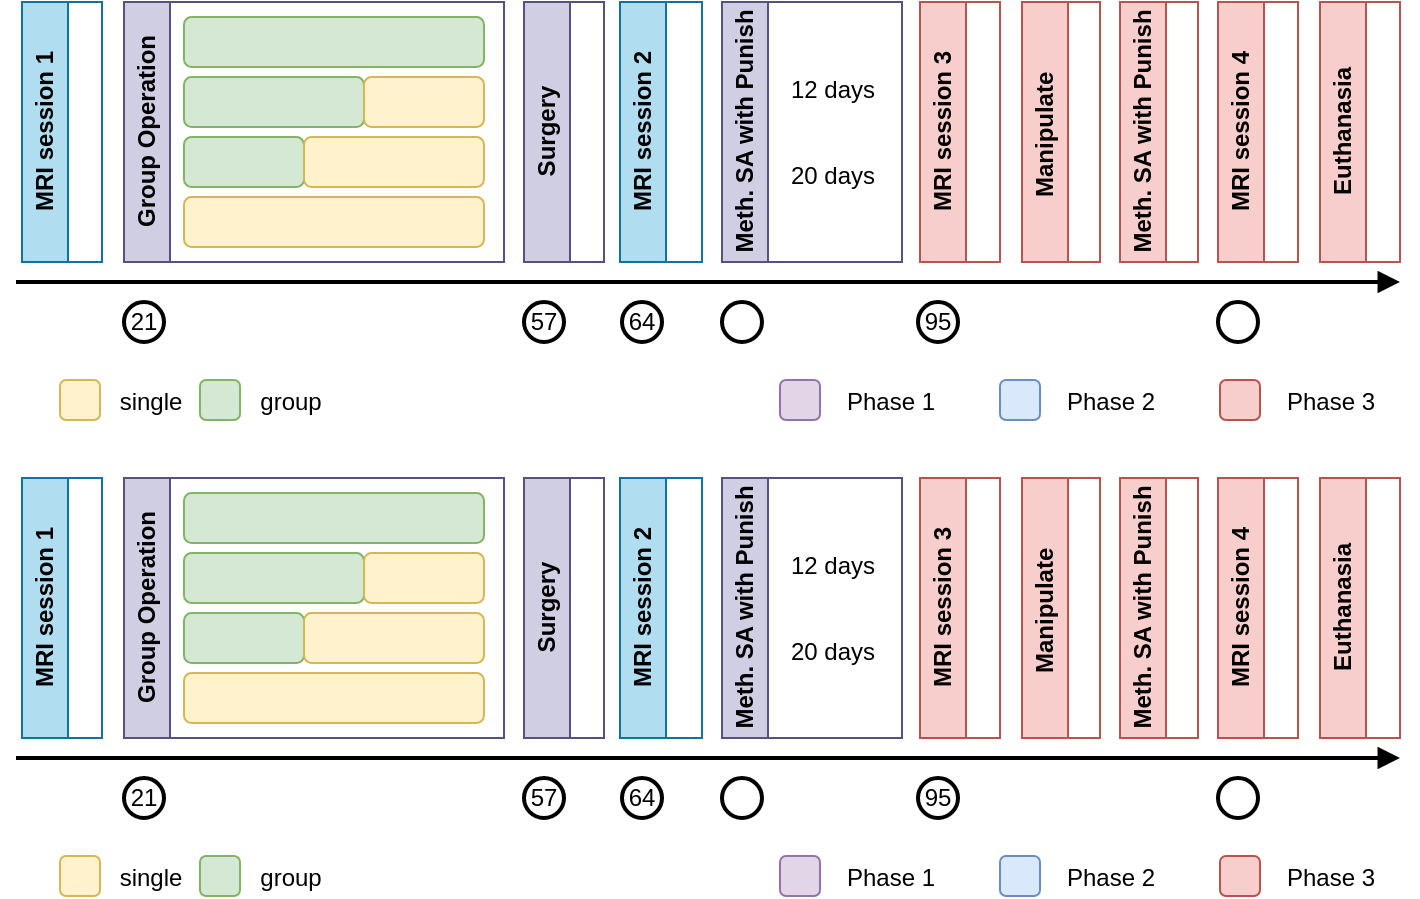 <mxfile version="26.0.6">
  <diagram name="Page-1" id="I2RzQkV2m2pnWG8UewLT">
    <mxGraphModel dx="930" dy="965" grid="1" gridSize="10" guides="1" tooltips="1" connect="1" arrows="1" fold="1" page="1" pageScale="1" pageWidth="709" pageHeight="236" math="0" shadow="0">
      <root>
        <mxCell id="0" />
        <mxCell id="1" parent="0" />
        <mxCell id="CC86WL3dVChZbo9_PTtD-1" value="" style="endArrow=block;html=1;rounded=0;endFill=1;strokeWidth=2;" edge="1" parent="1">
          <mxGeometry relative="1" as="geometry">
            <mxPoint x="8" y="155" as="sourcePoint" />
            <mxPoint x="700" y="155" as="targetPoint" />
          </mxGeometry>
        </mxCell>
        <mxCell id="CC86WL3dVChZbo9_PTtD-9" value="Group Operation" style="swimlane;horizontal=0;whiteSpace=wrap;html=1;fillColor=#d0cee2;strokeColor=#56517e;" vertex="1" parent="1">
          <mxGeometry x="62" y="15" width="190" height="130" as="geometry">
            <mxRectangle x="40" y="160" width="40" height="120" as="alternateBounds" />
          </mxGeometry>
        </mxCell>
        <mxCell id="CC86WL3dVChZbo9_PTtD-13" value="" style="rounded=1;whiteSpace=wrap;html=1;fillColor=#fff2cc;strokeColor=#d6b656;" vertex="1" parent="CC86WL3dVChZbo9_PTtD-9">
          <mxGeometry x="30" y="97.5" width="150" height="25" as="geometry" />
        </mxCell>
        <mxCell id="CC86WL3dVChZbo9_PTtD-14" value="" style="rounded=1;whiteSpace=wrap;html=1;fillColor=#d5e8d4;strokeColor=#82b366;" vertex="1" parent="CC86WL3dVChZbo9_PTtD-9">
          <mxGeometry x="30" y="7.5" width="150" height="25" as="geometry" />
        </mxCell>
        <mxCell id="CC86WL3dVChZbo9_PTtD-15" value="" style="rounded=1;whiteSpace=wrap;html=1;fillColor=#d5e8d4;strokeColor=#82b366;" vertex="1" parent="CC86WL3dVChZbo9_PTtD-9">
          <mxGeometry x="30" y="37.5" width="90" height="25" as="geometry" />
        </mxCell>
        <mxCell id="CC86WL3dVChZbo9_PTtD-16" value="" style="rounded=1;whiteSpace=wrap;html=1;fillColor=#fff2cc;strokeColor=#d6b656;" vertex="1" parent="CC86WL3dVChZbo9_PTtD-9">
          <mxGeometry x="120" y="37.5" width="60" height="25" as="geometry" />
        </mxCell>
        <mxCell id="CC86WL3dVChZbo9_PTtD-17" value="" style="rounded=1;whiteSpace=wrap;html=1;fillColor=#d5e8d4;strokeColor=#82b366;" vertex="1" parent="CC86WL3dVChZbo9_PTtD-9">
          <mxGeometry x="30" y="67.5" width="60" height="25" as="geometry" />
        </mxCell>
        <mxCell id="CC86WL3dVChZbo9_PTtD-18" value="" style="rounded=1;whiteSpace=wrap;html=1;fillColor=#fff2cc;strokeColor=#d6b656;" vertex="1" parent="CC86WL3dVChZbo9_PTtD-9">
          <mxGeometry x="90" y="67.5" width="90" height="25" as="geometry" />
        </mxCell>
        <mxCell id="CC86WL3dVChZbo9_PTtD-10" value="21" style="ellipse;whiteSpace=wrap;html=1;aspect=fixed;strokeWidth=2;" vertex="1" parent="1">
          <mxGeometry x="62" y="165" width="20" height="20" as="geometry" />
        </mxCell>
        <mxCell id="CC86WL3dVChZbo9_PTtD-11" value="57" style="ellipse;whiteSpace=wrap;html=1;aspect=fixed;strokeWidth=2;" vertex="1" parent="1">
          <mxGeometry x="262" y="165" width="20" height="20" as="geometry" />
        </mxCell>
        <mxCell id="CC86WL3dVChZbo9_PTtD-12" value="64" style="ellipse;whiteSpace=wrap;html=1;aspect=fixed;strokeWidth=2;" vertex="1" parent="1">
          <mxGeometry x="311" y="165" width="20" height="20" as="geometry" />
        </mxCell>
        <mxCell id="CC86WL3dVChZbo9_PTtD-19" value="Surgery" style="swimlane;horizontal=0;whiteSpace=wrap;html=1;fillColor=#d0cee2;strokeColor=#56517e;" vertex="1" parent="1">
          <mxGeometry x="262" y="15" width="40" height="130" as="geometry">
            <mxRectangle x="40" y="160" width="40" height="120" as="alternateBounds" />
          </mxGeometry>
        </mxCell>
        <mxCell id="CC86WL3dVChZbo9_PTtD-26" value="Meth. SA with Punish" style="swimlane;horizontal=0;whiteSpace=wrap;html=1;fillColor=#d0cee2;strokeColor=#56517e;" vertex="1" parent="1">
          <mxGeometry x="361" y="15" width="90" height="130" as="geometry">
            <mxRectangle x="40" y="160" width="40" height="120" as="alternateBounds" />
          </mxGeometry>
        </mxCell>
        <mxCell id="CC86WL3dVChZbo9_PTtD-32" value="&lt;div&gt;12 days&lt;/div&gt;&lt;div&gt;&lt;br&gt;&lt;/div&gt;&lt;div&gt;&lt;br&gt;&lt;/div&gt;20 days" style="text;html=1;align=center;verticalAlign=middle;resizable=0;points=[];autosize=1;strokeColor=none;fillColor=none;" vertex="1" parent="CC86WL3dVChZbo9_PTtD-26">
          <mxGeometry x="20" y="30" width="70" height="70" as="geometry" />
        </mxCell>
        <mxCell id="CC86WL3dVChZbo9_PTtD-29" value="MRI session 1" style="swimlane;horizontal=0;whiteSpace=wrap;html=1;fillColor=#b1ddf0;strokeColor=#10739e;" vertex="1" parent="1">
          <mxGeometry x="11" y="15" width="40" height="130" as="geometry">
            <mxRectangle x="40" y="160" width="40" height="120" as="alternateBounds" />
          </mxGeometry>
        </mxCell>
        <mxCell id="CC86WL3dVChZbo9_PTtD-30" value="MRI session 3" style="swimlane;horizontal=0;whiteSpace=wrap;html=1;fillColor=#f8cecc;strokeColor=#b85450;" vertex="1" parent="1">
          <mxGeometry x="460" y="15" width="40" height="130" as="geometry">
            <mxRectangle x="40" y="160" width="40" height="120" as="alternateBounds" />
          </mxGeometry>
        </mxCell>
        <mxCell id="CC86WL3dVChZbo9_PTtD-31" value="95" style="ellipse;whiteSpace=wrap;html=1;aspect=fixed;strokeWidth=2;" vertex="1" parent="1">
          <mxGeometry x="459" y="165" width="20" height="20" as="geometry" />
        </mxCell>
        <mxCell id="CC86WL3dVChZbo9_PTtD-33" value="MRI session 2" style="swimlane;horizontal=0;whiteSpace=wrap;html=1;fillColor=#b1ddf0;strokeColor=#10739e;" vertex="1" parent="1">
          <mxGeometry x="310" y="15" width="41" height="130" as="geometry">
            <mxRectangle x="40" y="160" width="40" height="120" as="alternateBounds" />
          </mxGeometry>
        </mxCell>
        <mxCell id="CC86WL3dVChZbo9_PTtD-34" value="Manipulate&amp;nbsp;" style="swimlane;horizontal=0;whiteSpace=wrap;html=1;fillColor=#f8cecc;strokeColor=#b85450;" vertex="1" parent="1">
          <mxGeometry x="511" y="15" width="39" height="130" as="geometry">
            <mxRectangle x="40" y="160" width="40" height="120" as="alternateBounds" />
          </mxGeometry>
        </mxCell>
        <mxCell id="CC86WL3dVChZbo9_PTtD-36" value="MRI session 4" style="swimlane;horizontal=0;whiteSpace=wrap;html=1;fillColor=#f8cecc;strokeColor=#b85450;" vertex="1" parent="1">
          <mxGeometry x="609" y="15" width="40" height="130" as="geometry">
            <mxRectangle x="40" y="160" width="40" height="120" as="alternateBounds" />
          </mxGeometry>
        </mxCell>
        <mxCell id="CC86WL3dVChZbo9_PTtD-37" value="" style="ellipse;whiteSpace=wrap;html=1;aspect=fixed;strokeWidth=2;" vertex="1" parent="1">
          <mxGeometry x="609" y="165" width="20" height="20" as="geometry" />
        </mxCell>
        <mxCell id="CC86WL3dVChZbo9_PTtD-38" value="Meth. SA with Punish" style="swimlane;horizontal=0;whiteSpace=wrap;html=1;fillColor=#f8cecc;strokeColor=#b85450;" vertex="1" parent="1">
          <mxGeometry x="560" y="15" width="39" height="130" as="geometry">
            <mxRectangle x="40" y="160" width="40" height="120" as="alternateBounds" />
          </mxGeometry>
        </mxCell>
        <mxCell id="CC86WL3dVChZbo9_PTtD-52" value="Euthanasia" style="swimlane;horizontal=0;whiteSpace=wrap;html=1;fillColor=#f8cecc;strokeColor=#b85450;" vertex="1" parent="1">
          <mxGeometry x="660" y="15" width="40" height="130" as="geometry">
            <mxRectangle x="40" y="160" width="40" height="120" as="alternateBounds" />
          </mxGeometry>
        </mxCell>
        <mxCell id="CC86WL3dVChZbo9_PTtD-53" value="" style="ellipse;whiteSpace=wrap;html=1;aspect=fixed;strokeWidth=2;" vertex="1" parent="1">
          <mxGeometry x="361" y="165" width="20" height="20" as="geometry" />
        </mxCell>
        <mxCell id="CC86WL3dVChZbo9_PTtD-39" value="" style="rounded=1;whiteSpace=wrap;html=1;fillColor=#fff2cc;strokeColor=#d6b656;" vertex="1" parent="1">
          <mxGeometry x="30" y="204" width="20" height="20" as="geometry" />
        </mxCell>
        <mxCell id="CC86WL3dVChZbo9_PTtD-41" value="single" style="text;html=1;align=center;verticalAlign=bottom;resizable=0;points=[];autosize=1;strokeColor=none;fillColor=none;" vertex="1" parent="1">
          <mxGeometry x="50" y="194" width="50" height="30" as="geometry" />
        </mxCell>
        <mxCell id="CC86WL3dVChZbo9_PTtD-40" value="" style="rounded=1;whiteSpace=wrap;html=1;fillColor=#d5e8d4;strokeColor=#82b366;" vertex="1" parent="1">
          <mxGeometry x="100" y="204" width="20" height="20" as="geometry" />
        </mxCell>
        <mxCell id="CC86WL3dVChZbo9_PTtD-42" value="group" style="text;html=1;align=center;verticalAlign=bottom;resizable=0;points=[];autosize=1;strokeColor=none;fillColor=none;" vertex="1" parent="1">
          <mxGeometry x="120" y="194" width="50" height="30" as="geometry" />
        </mxCell>
        <mxCell id="CC86WL3dVChZbo9_PTtD-44" value="Phase 1" style="text;html=1;align=center;verticalAlign=bottom;resizable=0;points=[];autosize=1;strokeColor=none;fillColor=none;" vertex="1" parent="1">
          <mxGeometry x="410" y="194" width="70" height="30" as="geometry" />
        </mxCell>
        <mxCell id="CC86WL3dVChZbo9_PTtD-48" value="" style="rounded=1;whiteSpace=wrap;html=1;fillColor=#e1d5e7;strokeColor=#9673a6;" vertex="1" parent="1">
          <mxGeometry x="390" y="204" width="20" height="20" as="geometry" />
        </mxCell>
        <mxCell id="CC86WL3dVChZbo9_PTtD-46" value="Phase 2" style="text;html=1;align=center;verticalAlign=bottom;resizable=0;points=[];autosize=1;strokeColor=none;fillColor=none;" vertex="1" parent="1">
          <mxGeometry x="520" y="194" width="70" height="30" as="geometry" />
        </mxCell>
        <mxCell id="CC86WL3dVChZbo9_PTtD-49" value="" style="rounded=1;whiteSpace=wrap;html=1;fillColor=#dae8fc;strokeColor=#6c8ebf;" vertex="1" parent="1">
          <mxGeometry x="500" y="204" width="20" height="20" as="geometry" />
        </mxCell>
        <mxCell id="CC86WL3dVChZbo9_PTtD-47" value="Phase 3" style="text;html=1;align=center;verticalAlign=bottom;resizable=0;points=[];autosize=1;strokeColor=none;fillColor=none;" vertex="1" parent="1">
          <mxGeometry x="630" y="194" width="70" height="30" as="geometry" />
        </mxCell>
        <mxCell id="CC86WL3dVChZbo9_PTtD-51" value="" style="rounded=1;whiteSpace=wrap;html=1;fillColor=#f8cecc;strokeColor=#b85450;" vertex="1" parent="1">
          <mxGeometry x="610" y="204" width="20" height="20" as="geometry" />
        </mxCell>
        <mxCell id="CC86WL3dVChZbo9_PTtD-93" value="" style="endArrow=block;html=1;rounded=0;endFill=1;strokeWidth=2;" edge="1" parent="1">
          <mxGeometry relative="1" as="geometry">
            <mxPoint x="8" y="393" as="sourcePoint" />
            <mxPoint x="700" y="393" as="targetPoint" />
          </mxGeometry>
        </mxCell>
        <mxCell id="CC86WL3dVChZbo9_PTtD-94" value="Group Operation" style="swimlane;horizontal=0;whiteSpace=wrap;html=1;fillColor=#d0cee2;strokeColor=#56517e;" vertex="1" parent="1">
          <mxGeometry x="62" y="253" width="190" height="130" as="geometry">
            <mxRectangle x="40" y="160" width="40" height="120" as="alternateBounds" />
          </mxGeometry>
        </mxCell>
        <mxCell id="CC86WL3dVChZbo9_PTtD-95" value="" style="rounded=1;whiteSpace=wrap;html=1;fillColor=#fff2cc;strokeColor=#d6b656;" vertex="1" parent="CC86WL3dVChZbo9_PTtD-94">
          <mxGeometry x="30" y="97.5" width="150" height="25" as="geometry" />
        </mxCell>
        <mxCell id="CC86WL3dVChZbo9_PTtD-96" value="" style="rounded=1;whiteSpace=wrap;html=1;fillColor=#d5e8d4;strokeColor=#82b366;" vertex="1" parent="CC86WL3dVChZbo9_PTtD-94">
          <mxGeometry x="30" y="7.5" width="150" height="25" as="geometry" />
        </mxCell>
        <mxCell id="CC86WL3dVChZbo9_PTtD-97" value="" style="rounded=1;whiteSpace=wrap;html=1;fillColor=#d5e8d4;strokeColor=#82b366;" vertex="1" parent="CC86WL3dVChZbo9_PTtD-94">
          <mxGeometry x="30" y="37.5" width="90" height="25" as="geometry" />
        </mxCell>
        <mxCell id="CC86WL3dVChZbo9_PTtD-98" value="" style="rounded=1;whiteSpace=wrap;html=1;fillColor=#fff2cc;strokeColor=#d6b656;" vertex="1" parent="CC86WL3dVChZbo9_PTtD-94">
          <mxGeometry x="120" y="37.5" width="60" height="25" as="geometry" />
        </mxCell>
        <mxCell id="CC86WL3dVChZbo9_PTtD-99" value="" style="rounded=1;whiteSpace=wrap;html=1;fillColor=#d5e8d4;strokeColor=#82b366;" vertex="1" parent="CC86WL3dVChZbo9_PTtD-94">
          <mxGeometry x="30" y="67.5" width="60" height="25" as="geometry" />
        </mxCell>
        <mxCell id="CC86WL3dVChZbo9_PTtD-100" value="" style="rounded=1;whiteSpace=wrap;html=1;fillColor=#fff2cc;strokeColor=#d6b656;" vertex="1" parent="CC86WL3dVChZbo9_PTtD-94">
          <mxGeometry x="90" y="67.5" width="90" height="25" as="geometry" />
        </mxCell>
        <mxCell id="CC86WL3dVChZbo9_PTtD-101" value="21" style="ellipse;whiteSpace=wrap;html=1;aspect=fixed;strokeWidth=2;" vertex="1" parent="1">
          <mxGeometry x="62" y="403" width="20" height="20" as="geometry" />
        </mxCell>
        <mxCell id="CC86WL3dVChZbo9_PTtD-102" value="57" style="ellipse;whiteSpace=wrap;html=1;aspect=fixed;strokeWidth=2;" vertex="1" parent="1">
          <mxGeometry x="262" y="403" width="20" height="20" as="geometry" />
        </mxCell>
        <mxCell id="CC86WL3dVChZbo9_PTtD-103" value="64" style="ellipse;whiteSpace=wrap;html=1;aspect=fixed;strokeWidth=2;" vertex="1" parent="1">
          <mxGeometry x="311" y="403" width="20" height="20" as="geometry" />
        </mxCell>
        <mxCell id="CC86WL3dVChZbo9_PTtD-104" value="Surgery" style="swimlane;horizontal=0;whiteSpace=wrap;html=1;fillColor=#d0cee2;strokeColor=#56517e;" vertex="1" parent="1">
          <mxGeometry x="262" y="253" width="40" height="130" as="geometry">
            <mxRectangle x="40" y="160" width="40" height="120" as="alternateBounds" />
          </mxGeometry>
        </mxCell>
        <mxCell id="CC86WL3dVChZbo9_PTtD-105" value="Meth. SA with Punish" style="swimlane;horizontal=0;whiteSpace=wrap;html=1;fillColor=#d0cee2;strokeColor=#56517e;" vertex="1" parent="1">
          <mxGeometry x="361" y="253" width="90" height="130" as="geometry">
            <mxRectangle x="40" y="160" width="40" height="120" as="alternateBounds" />
          </mxGeometry>
        </mxCell>
        <mxCell id="CC86WL3dVChZbo9_PTtD-106" value="&lt;div&gt;12 days&lt;/div&gt;&lt;div&gt;&lt;br&gt;&lt;/div&gt;&lt;div&gt;&lt;br&gt;&lt;/div&gt;20 days" style="text;html=1;align=center;verticalAlign=middle;resizable=0;points=[];autosize=1;strokeColor=none;fillColor=none;" vertex="1" parent="CC86WL3dVChZbo9_PTtD-105">
          <mxGeometry x="20" y="30" width="70" height="70" as="geometry" />
        </mxCell>
        <mxCell id="CC86WL3dVChZbo9_PTtD-107" value="MRI session 1" style="swimlane;horizontal=0;whiteSpace=wrap;html=1;fillColor=#b1ddf0;strokeColor=#10739e;" vertex="1" parent="1">
          <mxGeometry x="11" y="253" width="40" height="130" as="geometry">
            <mxRectangle x="40" y="160" width="40" height="120" as="alternateBounds" />
          </mxGeometry>
        </mxCell>
        <mxCell id="CC86WL3dVChZbo9_PTtD-108" value="MRI session 3" style="swimlane;horizontal=0;whiteSpace=wrap;html=1;fillColor=#f8cecc;strokeColor=#b85450;" vertex="1" parent="1">
          <mxGeometry x="460" y="253" width="40" height="130" as="geometry">
            <mxRectangle x="40" y="160" width="40" height="120" as="alternateBounds" />
          </mxGeometry>
        </mxCell>
        <mxCell id="CC86WL3dVChZbo9_PTtD-109" value="95" style="ellipse;whiteSpace=wrap;html=1;aspect=fixed;strokeWidth=2;" vertex="1" parent="1">
          <mxGeometry x="459" y="403" width="20" height="20" as="geometry" />
        </mxCell>
        <mxCell id="CC86WL3dVChZbo9_PTtD-110" value="MRI session 2" style="swimlane;horizontal=0;whiteSpace=wrap;html=1;fillColor=#b1ddf0;strokeColor=#10739e;" vertex="1" parent="1">
          <mxGeometry x="310" y="253" width="41" height="130" as="geometry">
            <mxRectangle x="40" y="160" width="40" height="120" as="alternateBounds" />
          </mxGeometry>
        </mxCell>
        <mxCell id="CC86WL3dVChZbo9_PTtD-111" value="Manipulate&amp;nbsp;" style="swimlane;horizontal=0;whiteSpace=wrap;html=1;fillColor=#f8cecc;strokeColor=#b85450;" vertex="1" parent="1">
          <mxGeometry x="511" y="253" width="39" height="130" as="geometry">
            <mxRectangle x="40" y="160" width="40" height="120" as="alternateBounds" />
          </mxGeometry>
        </mxCell>
        <mxCell id="CC86WL3dVChZbo9_PTtD-112" value="MRI session 4" style="swimlane;horizontal=0;whiteSpace=wrap;html=1;fillColor=#f8cecc;strokeColor=#b85450;" vertex="1" parent="1">
          <mxGeometry x="609" y="253" width="40" height="130" as="geometry">
            <mxRectangle x="40" y="160" width="40" height="120" as="alternateBounds" />
          </mxGeometry>
        </mxCell>
        <mxCell id="CC86WL3dVChZbo9_PTtD-113" value="" style="ellipse;whiteSpace=wrap;html=1;aspect=fixed;strokeWidth=2;" vertex="1" parent="1">
          <mxGeometry x="609" y="403" width="20" height="20" as="geometry" />
        </mxCell>
        <mxCell id="CC86WL3dVChZbo9_PTtD-114" value="Meth. SA with Punish" style="swimlane;horizontal=0;whiteSpace=wrap;html=1;fillColor=#f8cecc;strokeColor=#b85450;" vertex="1" parent="1">
          <mxGeometry x="560" y="253" width="39" height="130" as="geometry">
            <mxRectangle x="40" y="160" width="40" height="120" as="alternateBounds" />
          </mxGeometry>
        </mxCell>
        <mxCell id="CC86WL3dVChZbo9_PTtD-115" value="Euthanasia" style="swimlane;horizontal=0;whiteSpace=wrap;html=1;fillColor=#f8cecc;strokeColor=#b85450;" vertex="1" parent="1">
          <mxGeometry x="660" y="253" width="40" height="130" as="geometry">
            <mxRectangle x="40" y="160" width="40" height="120" as="alternateBounds" />
          </mxGeometry>
        </mxCell>
        <mxCell id="CC86WL3dVChZbo9_PTtD-116" value="" style="ellipse;whiteSpace=wrap;html=1;aspect=fixed;strokeWidth=2;" vertex="1" parent="1">
          <mxGeometry x="361" y="403" width="20" height="20" as="geometry" />
        </mxCell>
        <mxCell id="CC86WL3dVChZbo9_PTtD-117" value="" style="rounded=1;whiteSpace=wrap;html=1;fillColor=#fff2cc;strokeColor=#d6b656;" vertex="1" parent="1">
          <mxGeometry x="30" y="442" width="20" height="20" as="geometry" />
        </mxCell>
        <mxCell id="CC86WL3dVChZbo9_PTtD-118" value="single" style="text;html=1;align=center;verticalAlign=bottom;resizable=0;points=[];autosize=1;strokeColor=none;fillColor=none;" vertex="1" parent="1">
          <mxGeometry x="50" y="432" width="50" height="30" as="geometry" />
        </mxCell>
        <mxCell id="CC86WL3dVChZbo9_PTtD-119" value="" style="rounded=1;whiteSpace=wrap;html=1;fillColor=#d5e8d4;strokeColor=#82b366;" vertex="1" parent="1">
          <mxGeometry x="100" y="442" width="20" height="20" as="geometry" />
        </mxCell>
        <mxCell id="CC86WL3dVChZbo9_PTtD-120" value="group" style="text;html=1;align=center;verticalAlign=bottom;resizable=0;points=[];autosize=1;strokeColor=none;fillColor=none;" vertex="1" parent="1">
          <mxGeometry x="120" y="432" width="50" height="30" as="geometry" />
        </mxCell>
        <mxCell id="CC86WL3dVChZbo9_PTtD-121" value="Phase 1" style="text;html=1;align=center;verticalAlign=bottom;resizable=0;points=[];autosize=1;strokeColor=none;fillColor=none;" vertex="1" parent="1">
          <mxGeometry x="410" y="432" width="70" height="30" as="geometry" />
        </mxCell>
        <mxCell id="CC86WL3dVChZbo9_PTtD-122" value="" style="rounded=1;whiteSpace=wrap;html=1;fillColor=#e1d5e7;strokeColor=#9673a6;" vertex="1" parent="1">
          <mxGeometry x="390" y="442" width="20" height="20" as="geometry" />
        </mxCell>
        <mxCell id="CC86WL3dVChZbo9_PTtD-123" value="Phase 2" style="text;html=1;align=center;verticalAlign=bottom;resizable=0;points=[];autosize=1;strokeColor=none;fillColor=none;" vertex="1" parent="1">
          <mxGeometry x="520" y="432" width="70" height="30" as="geometry" />
        </mxCell>
        <mxCell id="CC86WL3dVChZbo9_PTtD-124" value="" style="rounded=1;whiteSpace=wrap;html=1;fillColor=#dae8fc;strokeColor=#6c8ebf;" vertex="1" parent="1">
          <mxGeometry x="500" y="442" width="20" height="20" as="geometry" />
        </mxCell>
        <mxCell id="CC86WL3dVChZbo9_PTtD-125" value="Phase 3" style="text;html=1;align=center;verticalAlign=bottom;resizable=0;points=[];autosize=1;strokeColor=none;fillColor=none;" vertex="1" parent="1">
          <mxGeometry x="630" y="432" width="70" height="30" as="geometry" />
        </mxCell>
        <mxCell id="CC86WL3dVChZbo9_PTtD-126" value="" style="rounded=1;whiteSpace=wrap;html=1;fillColor=#f8cecc;strokeColor=#b85450;" vertex="1" parent="1">
          <mxGeometry x="610" y="442" width="20" height="20" as="geometry" />
        </mxCell>
      </root>
    </mxGraphModel>
  </diagram>
</mxfile>
